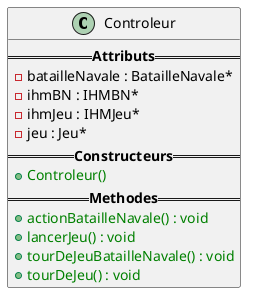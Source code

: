 @startuml
class Controleur{
    ==<b>Attributs</b>==
        -batailleNavale : BatailleNavale*
        -ihmBN : IHMBN*
        -ihmJeu : IHMJeu*
        -jeu : Jeu*
    ==<b>Constructeurs</b>==
        +<color:green>Controleur()</color>
    ==<b>Methodes</b>==
        +<color:green>actionBatailleNavale() : void</color>
        +<color:green>lancerJeu() : void</color>
        +<color:green>tourDeJeuBatailleNavale() : void</color>
        +<color:green>tourDeJeu() : void</color>
}
@enduml
'cc2314900c0c012483fe3fd33e0923da  src/Controleur.hpp
'3091f9beffc0b60f6c432e8faefd204c  src/Controleur.cpp

